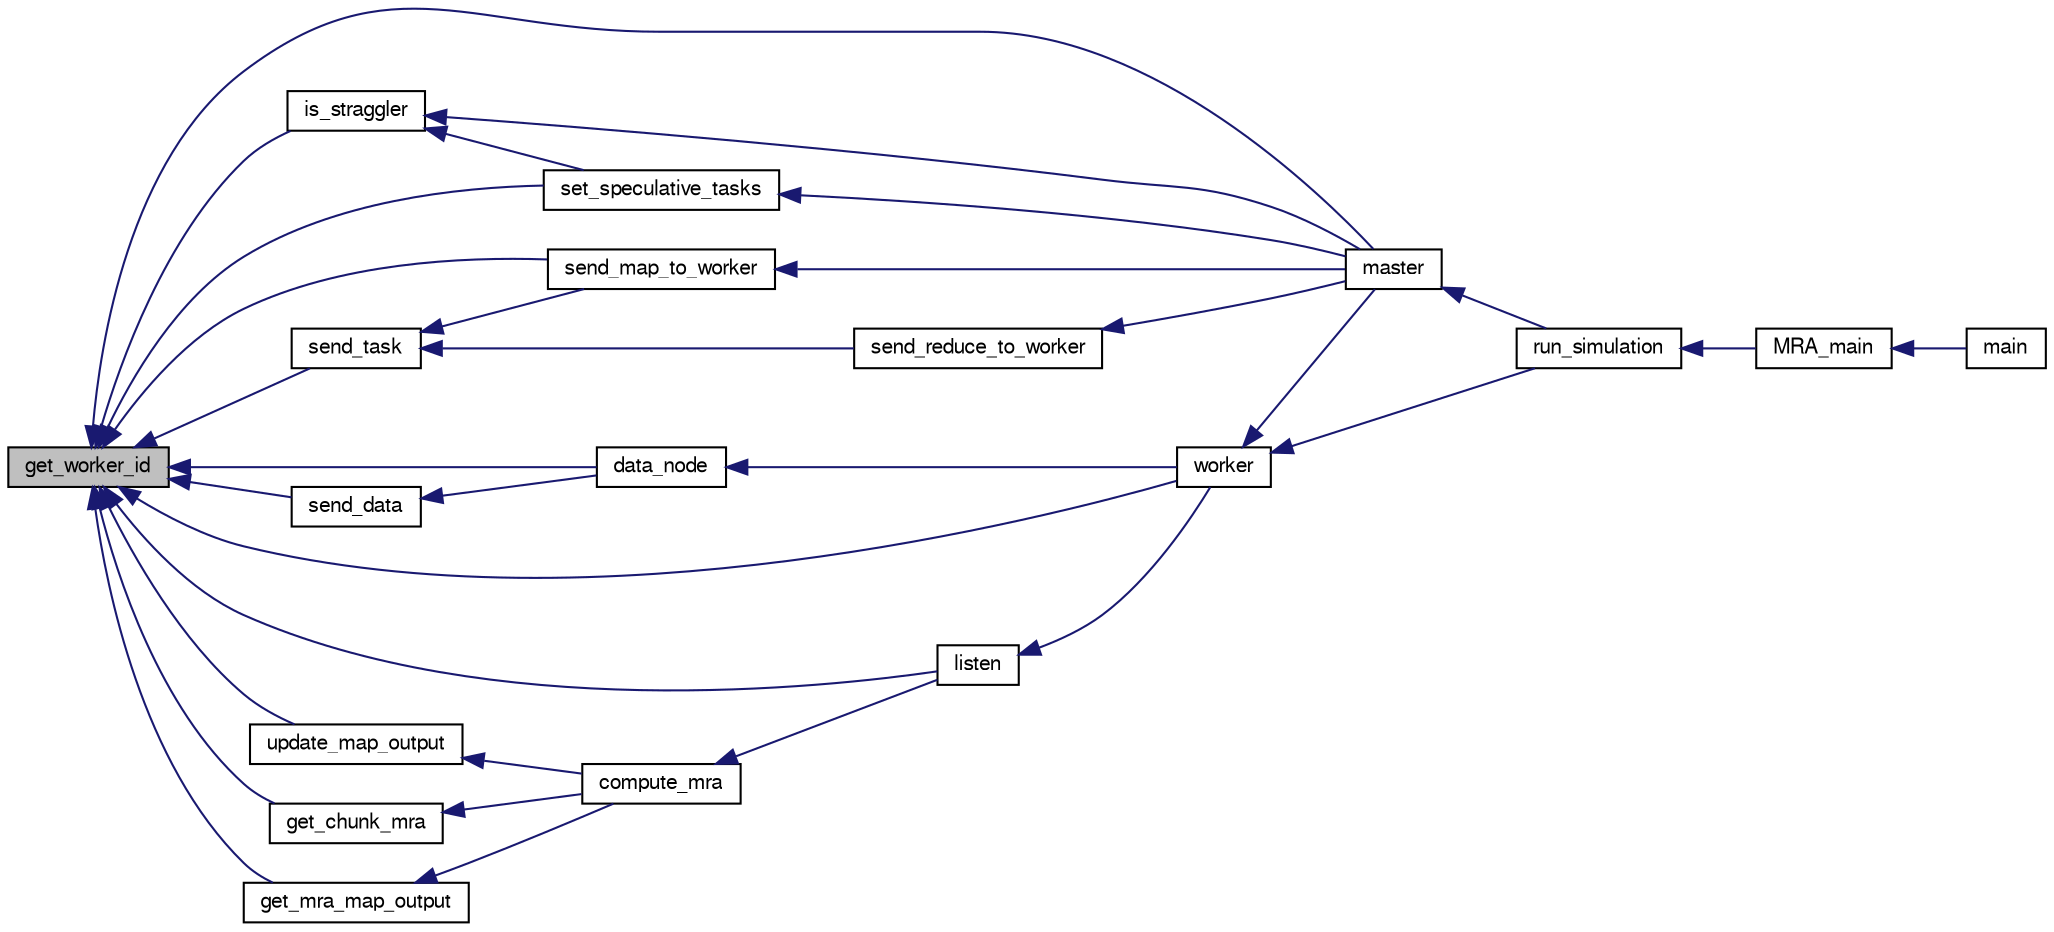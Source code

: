 digraph G
{
  edge [fontname="FreeSans",fontsize="10",labelfontname="FreeSans",labelfontsize="10"];
  node [fontname="FreeSans",fontsize="10",shape=record];
  rankdir="LR";
  Node1 [label="get_worker_id",height=0.2,width=0.4,color="black", fillcolor="grey75", style="filled" fontcolor="black"];
  Node1 -> Node2 [dir="back",color="midnightblue",fontsize="10",style="solid",fontname="FreeSans"];
  Node2 [label="master",height=0.2,width=0.4,color="black", fillcolor="white", style="filled",URL="$simcore_8c.html#a8334c270611cbc51b46c9212c3438d6f",tooltip="Main master function."];
  Node2 -> Node3 [dir="back",color="midnightblue",fontsize="10",style="solid",fontname="FreeSans"];
  Node3 [label="run_simulation",height=0.2,width=0.4,color="black", fillcolor="white", style="filled",URL="$simcore_8c.html#a30374047fbbd4e1bfb41a8b8db7380e4"];
  Node3 -> Node4 [dir="back",color="midnightblue",fontsize="10",style="solid",fontname="FreeSans"];
  Node4 [label="MRA_main",height=0.2,width=0.4,color="black", fillcolor="white", style="filled",URL="$mra_8h.html#a002d713ab68756c7102fdf5d914a30da"];
  Node4 -> Node5 [dir="back",color="midnightblue",fontsize="10",style="solid",fontname="FreeSans"];
  Node5 [label="main",height=0.2,width=0.4,color="black", fillcolor="white", style="filled",URL="$hello_8c.html#a0ddf1224851353fc92bfbff6f499fa97"];
  Node1 -> Node6 [dir="back",color="midnightblue",fontsize="10",style="solid",fontname="FreeSans"];
  Node6 [label="is_straggler",height=0.2,width=0.4,color="black", fillcolor="white", style="filled",URL="$master_8c.html#a66bc9230746cb62f3fc0b090b1ed1b55",tooltip="Checks if a worker is a straggler."];
  Node6 -> Node2 [dir="back",color="midnightblue",fontsize="10",style="solid",fontname="FreeSans"];
  Node6 -> Node7 [dir="back",color="midnightblue",fontsize="10",style="solid",fontname="FreeSans"];
  Node7 [label="set_speculative_tasks",height=0.2,width=0.4,color="black", fillcolor="white", style="filled",URL="$master_8c.html#a39018161116de5baf78f97dec8e290eb",tooltip="Mark the tasks of a straggler as possible speculative tasks."];
  Node7 -> Node2 [dir="back",color="midnightblue",fontsize="10",style="solid",fontname="FreeSans"];
  Node1 -> Node7 [dir="back",color="midnightblue",fontsize="10",style="solid",fontname="FreeSans"];
  Node1 -> Node8 [dir="back",color="midnightblue",fontsize="10",style="solid",fontname="FreeSans"];
  Node8 [label="send_map_to_worker",height=0.2,width=0.4,color="black", fillcolor="white", style="filled",URL="$master_8c.html#a41bc86a87e97f3f5309a4c9b93750a62",tooltip="Choose a map task, and send it to a worker."];
  Node8 -> Node2 [dir="back",color="midnightblue",fontsize="10",style="solid",fontname="FreeSans"];
  Node1 -> Node9 [dir="back",color="midnightblue",fontsize="10",style="solid",fontname="FreeSans"];
  Node9 [label="send_task",height=0.2,width=0.4,color="black", fillcolor="white", style="filled",URL="$master_8c.html#af54ac2d9eaf67c7a14cb0ff0ec3aa979",tooltip="Send a task to a worker."];
  Node9 -> Node8 [dir="back",color="midnightblue",fontsize="10",style="solid",fontname="FreeSans"];
  Node9 -> Node10 [dir="back",color="midnightblue",fontsize="10",style="solid",fontname="FreeSans"];
  Node10 [label="send_reduce_to_worker",height=0.2,width=0.4,color="black", fillcolor="white", style="filled",URL="$master_8c.html#a22e4c75e6533f42dd78e16a6c9f22ab3",tooltip="Choose a reduce task, and send it to a worker."];
  Node10 -> Node2 [dir="back",color="midnightblue",fontsize="10",style="solid",fontname="FreeSans"];
  Node1 -> Node11 [dir="back",color="midnightblue",fontsize="10",style="solid",fontname="FreeSans"];
  Node11 [label="data_node",height=0.2,width=0.4,color="black", fillcolor="white", style="filled",URL="$mradfs_8h.html#a6027eb9fc17abffc5e9251ed6b1a9f45",tooltip="DataNode main function."];
  Node11 -> Node12 [dir="back",color="midnightblue",fontsize="10",style="solid",fontname="FreeSans"];
  Node12 [label="worker",height=0.2,width=0.4,color="black", fillcolor="white", style="filled",URL="$worker_8c.html#ac819c9c16338aba7a4e59c8507a6d60e",tooltip="Main worker function."];
  Node12 -> Node2 [dir="back",color="midnightblue",fontsize="10",style="solid",fontname="FreeSans"];
  Node12 -> Node3 [dir="back",color="midnightblue",fontsize="10",style="solid",fontname="FreeSans"];
  Node1 -> Node13 [dir="back",color="midnightblue",fontsize="10",style="solid",fontname="FreeSans"];
  Node13 [label="send_data",height=0.2,width=0.4,color="black", fillcolor="white", style="filled",URL="$mradfs_8c.html#abb3124273d864da1dbc74ef66e50ca7c",tooltip="Process that responds to data requests."];
  Node13 -> Node11 [dir="back",color="midnightblue",fontsize="10",style="solid",fontname="FreeSans"];
  Node1 -> Node12 [dir="back",color="midnightblue",fontsize="10",style="solid",fontname="FreeSans"];
  Node1 -> Node14 [dir="back",color="midnightblue",fontsize="10",style="solid",fontname="FreeSans"];
  Node14 [label="listen",height=0.2,width=0.4,color="black", fillcolor="white", style="filled",URL="$worker_8c.html#ae5123b5afbaa2771b1b7e53d9f98da6c",tooltip="Process that listens for tasks."];
  Node14 -> Node12 [dir="back",color="midnightblue",fontsize="10",style="solid",fontname="FreeSans"];
  Node1 -> Node15 [dir="back",color="midnightblue",fontsize="10",style="solid",fontname="FreeSans"];
  Node15 [label="update_map_output",height=0.2,width=0.4,color="black", fillcolor="white", style="filled",URL="$worker_8c.html#a8cc0e207ecf495a684ef77c97712e080",tooltip="Update the amount of data produced by a mapper."];
  Node15 -> Node16 [dir="back",color="midnightblue",fontsize="10",style="solid",fontname="FreeSans"];
  Node16 [label="compute_mra",height=0.2,width=0.4,color="black", fillcolor="white", style="filled",URL="$worker_8c.html#a423d34a846a9eaf36a1a66c67f5f4c5a",tooltip="Process that computes a task."];
  Node16 -> Node14 [dir="back",color="midnightblue",fontsize="10",style="solid",fontname="FreeSans"];
  Node1 -> Node17 [dir="back",color="midnightblue",fontsize="10",style="solid",fontname="FreeSans"];
  Node17 [label="get_chunk_mra",height=0.2,width=0.4,color="black", fillcolor="white", style="filled",URL="$worker_8c.html#a8eb730150bc10f1ba8d286979180d1f2",tooltip="Get the chunk associated to a map task."];
  Node17 -> Node16 [dir="back",color="midnightblue",fontsize="10",style="solid",fontname="FreeSans"];
  Node1 -> Node18 [dir="back",color="midnightblue",fontsize="10",style="solid",fontname="FreeSans"];
  Node18 [label="get_mra_map_output",height=0.2,width=0.4,color="black", fillcolor="white", style="filled",URL="$worker_8c.html#a5d35c6448a32348151eb87c00b3b36bb",tooltip="Copy the itermediary pairs for a reduce task."];
  Node18 -> Node16 [dir="back",color="midnightblue",fontsize="10",style="solid",fontname="FreeSans"];
}
